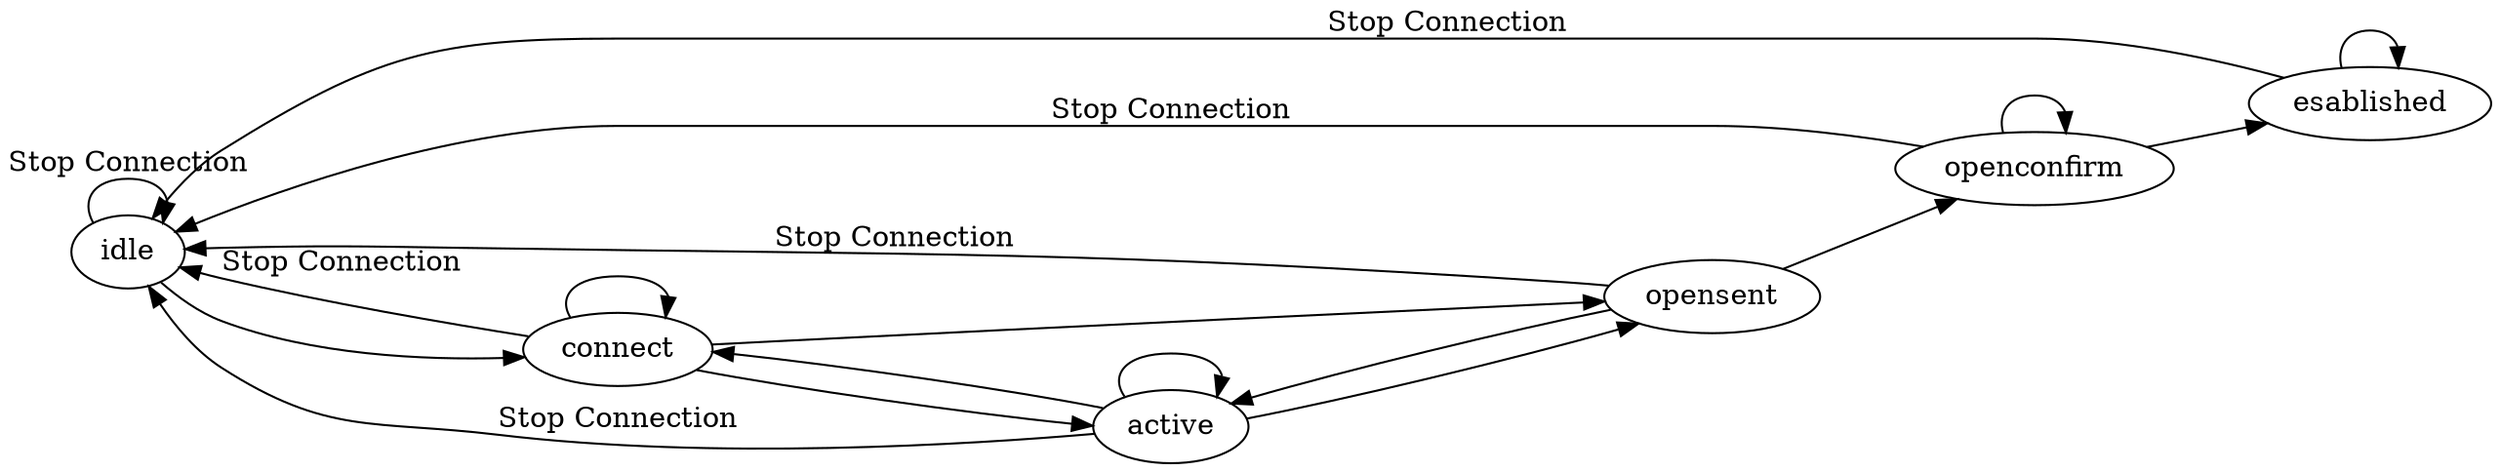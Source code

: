digraph  {
	rankdir=LR;
	idle->idle[ label="Stop Connection" ];
	esablished->idle[ label="Stop Connection" ];
	opensent->idle[ label="Stop Connection" ];
	connect->idle[ label="Stop Connection" ];
	active->idle[ label="Stop Connection" ];
	openconfirm->idle[ label="Stop Connection" ];
	idle->connect;
	connect->connect;
	active->connect;
	connect->active;
	active->active;
	opensent->active;
	connect->opensent;
	active->opensent;
	opensent->openconfirm;
	openconfirm->openconfirm;
	esablished->esablished;
	openconfirm->esablished;
	active;
	connect;
	esablished;
	idle;
	openconfirm;
	opensent;

}
